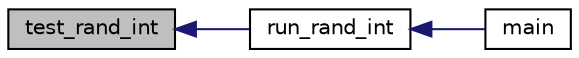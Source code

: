 digraph "test_rand_int"
{
  edge [fontname="Helvetica",fontsize="10",labelfontname="Helvetica",labelfontsize="10"];
  node [fontname="Helvetica",fontsize="10",shape=record];
  rankdir="LR";
  Node1814 [label="test_rand_int",height=0.2,width=0.4,color="black", fillcolor="grey75", style="filled", fontcolor="black"];
  Node1814 -> Node1815 [dir="back",color="midnightblue",fontsize="10",style="solid",fontname="Helvetica"];
  Node1815 [label="run_rand_int",height=0.2,width=0.4,color="black", fillcolor="white", style="filled",URL="$d5/d7f/tests_8c.html#a775a4718709171ff67d821ff4a97c9a7"];
  Node1815 -> Node1816 [dir="back",color="midnightblue",fontsize="10",style="solid",fontname="Helvetica"];
  Node1816 [label="main",height=0.2,width=0.4,color="black", fillcolor="white", style="filled",URL="$d5/d7f/tests_8c.html#a3c04138a5bfe5d72780bb7e82a18e627"];
}
